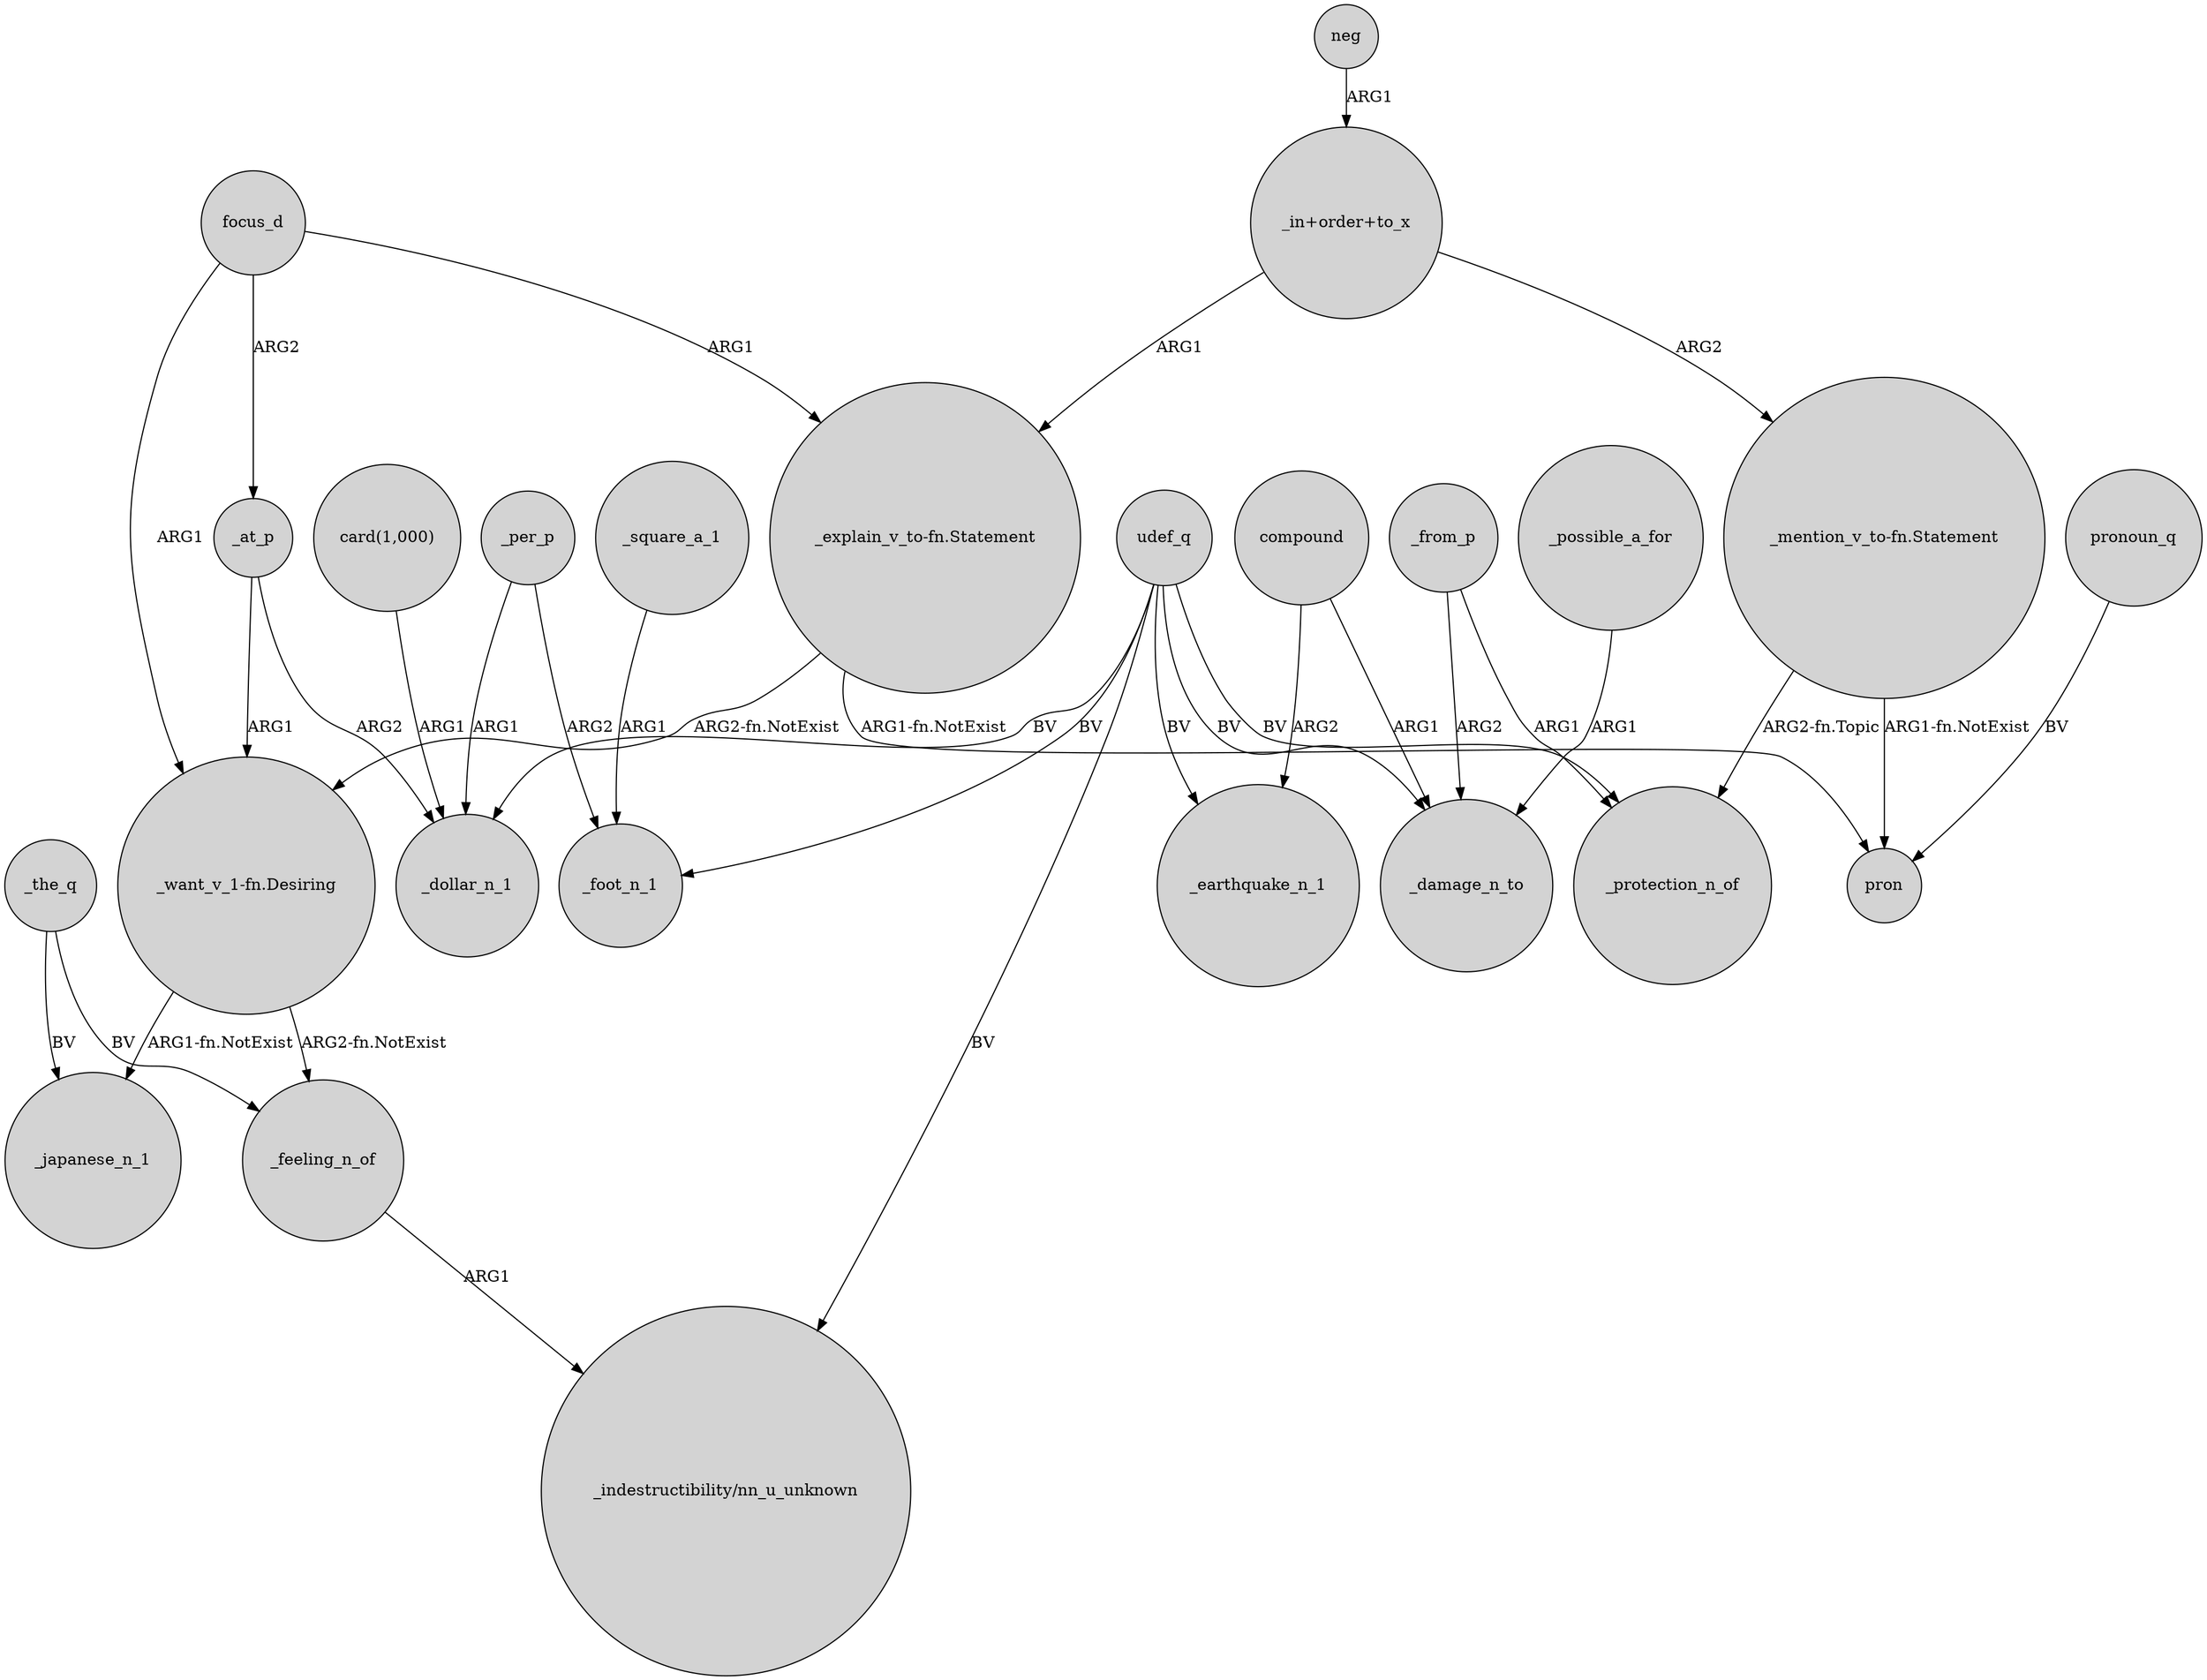 digraph {
	node [shape=circle style=filled]
	_at_p -> "_want_v_1-fn.Desiring" [label=ARG1]
	_at_p -> _dollar_n_1 [label=ARG2]
	compound -> _earthquake_n_1 [label=ARG2]
	focus_d -> "_explain_v_to-fn.Statement" [label=ARG1]
	_the_q -> _feeling_n_of [label=BV]
	"_mention_v_to-fn.Statement" -> _protection_n_of [label="ARG2-fn.Topic"]
	compound -> _damage_n_to [label=ARG1]
	neg -> "_in+order+to_x" [label=ARG1]
	"_in+order+to_x" -> "_explain_v_to-fn.Statement" [label=ARG1]
	_feeling_n_of -> "_indestructibility/nn_u_unknown" [label=ARG1]
	"_explain_v_to-fn.Statement" -> pron [label="ARG1-fn.NotExist"]
	focus_d -> _at_p [label=ARG2]
	_square_a_1 -> _foot_n_1 [label=ARG1]
	focus_d -> "_want_v_1-fn.Desiring" [label=ARG1]
	"card(1,000)" -> _dollar_n_1 [label=ARG1]
	"_explain_v_to-fn.Statement" -> "_want_v_1-fn.Desiring" [label="ARG2-fn.NotExist"]
	"_want_v_1-fn.Desiring" -> _japanese_n_1 [label="ARG1-fn.NotExist"]
	"_want_v_1-fn.Desiring" -> _feeling_n_of [label="ARG2-fn.NotExist"]
	pronoun_q -> pron [label=BV]
	_the_q -> _japanese_n_1 [label=BV]
	udef_q -> _protection_n_of [label=BV]
	udef_q -> _foot_n_1 [label=BV]
	udef_q -> "_indestructibility/nn_u_unknown" [label=BV]
	_per_p -> _dollar_n_1 [label=ARG1]
	_from_p -> _damage_n_to [label=ARG2]
	udef_q -> _damage_n_to [label=BV]
	_from_p -> _protection_n_of [label=ARG1]
	"_mention_v_to-fn.Statement" -> pron [label="ARG1-fn.NotExist"]
	_possible_a_for -> _damage_n_to [label=ARG1]
	udef_q -> _dollar_n_1 [label=BV]
	udef_q -> _earthquake_n_1 [label=BV]
	_per_p -> _foot_n_1 [label=ARG2]
	"_in+order+to_x" -> "_mention_v_to-fn.Statement" [label=ARG2]
}

